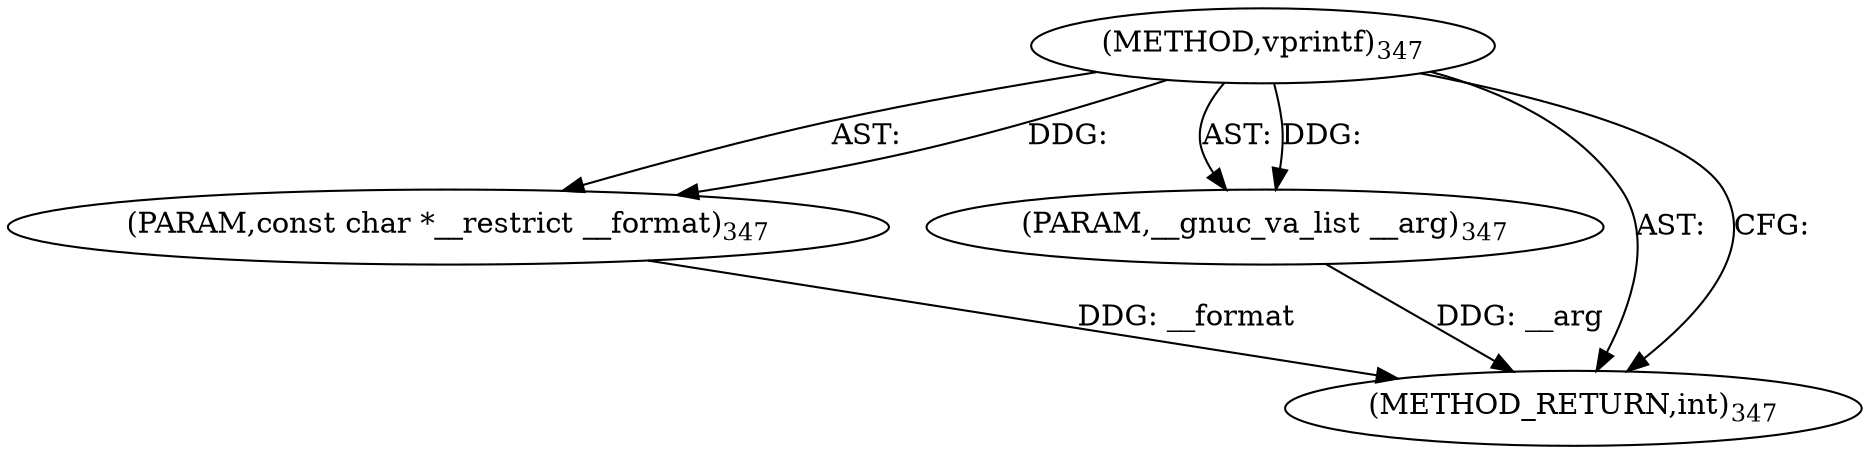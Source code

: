 digraph "vprintf" {  
"30173" [label = <(METHOD,vprintf)<SUB>347</SUB>> ]
"30174" [label = <(PARAM,const char *__restrict __format)<SUB>347</SUB>> ]
"30175" [label = <(PARAM,__gnuc_va_list __arg)<SUB>347</SUB>> ]
"30176" [label = <(METHOD_RETURN,int)<SUB>347</SUB>> ]
  "30173" -> "30174"  [ label = "AST: "] 
  "30173" -> "30175"  [ label = "AST: "] 
  "30173" -> "30176"  [ label = "AST: "] 
  "30173" -> "30176"  [ label = "CFG: "] 
  "30174" -> "30176"  [ label = "DDG: __format"] 
  "30175" -> "30176"  [ label = "DDG: __arg"] 
  "30173" -> "30174"  [ label = "DDG: "] 
  "30173" -> "30175"  [ label = "DDG: "] 
}
